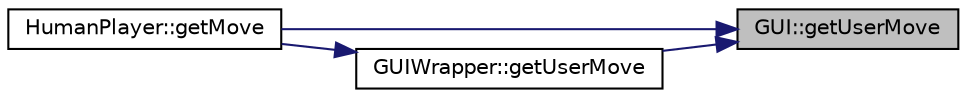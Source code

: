 digraph "GUI::getUserMove"
{
 // INTERACTIVE_SVG=YES
 // LATEX_PDF_SIZE
  edge [fontname="Helvetica",fontsize="10",labelfontname="Helvetica",labelfontsize="10"];
  node [fontname="Helvetica",fontsize="10",shape=record];
  rankdir="RL";
  Node1 [label="GUI::getUserMove",height=0.2,width=0.4,color="black", fillcolor="grey75", style="filled", fontcolor="black",tooltip="Prompts the user for their move."];
  Node1 -> Node2 [dir="back",color="midnightblue",fontsize="10",style="solid",fontname="Helvetica"];
  Node2 [label="HumanPlayer::getMove",height=0.2,width=0.4,color="black", fillcolor="white", style="filled",URL="$class_human_player.html#a018a39db440dfa6af27780dde69a2d9b",tooltip="Gets the player's move during their turn."];
  Node1 -> Node3 [dir="back",color="midnightblue",fontsize="10",style="solid",fontname="Helvetica"];
  Node3 [label="GUIWrapper::getUserMove",height=0.2,width=0.4,color="black", fillcolor="white", style="filled",URL="$class_g_u_i_wrapper.html#ab83260f5e55af45e6f2e283fdb651aa1",tooltip=" "];
  Node3 -> Node2 [dir="back",color="midnightblue",fontsize="10",style="solid",fontname="Helvetica"];
}
